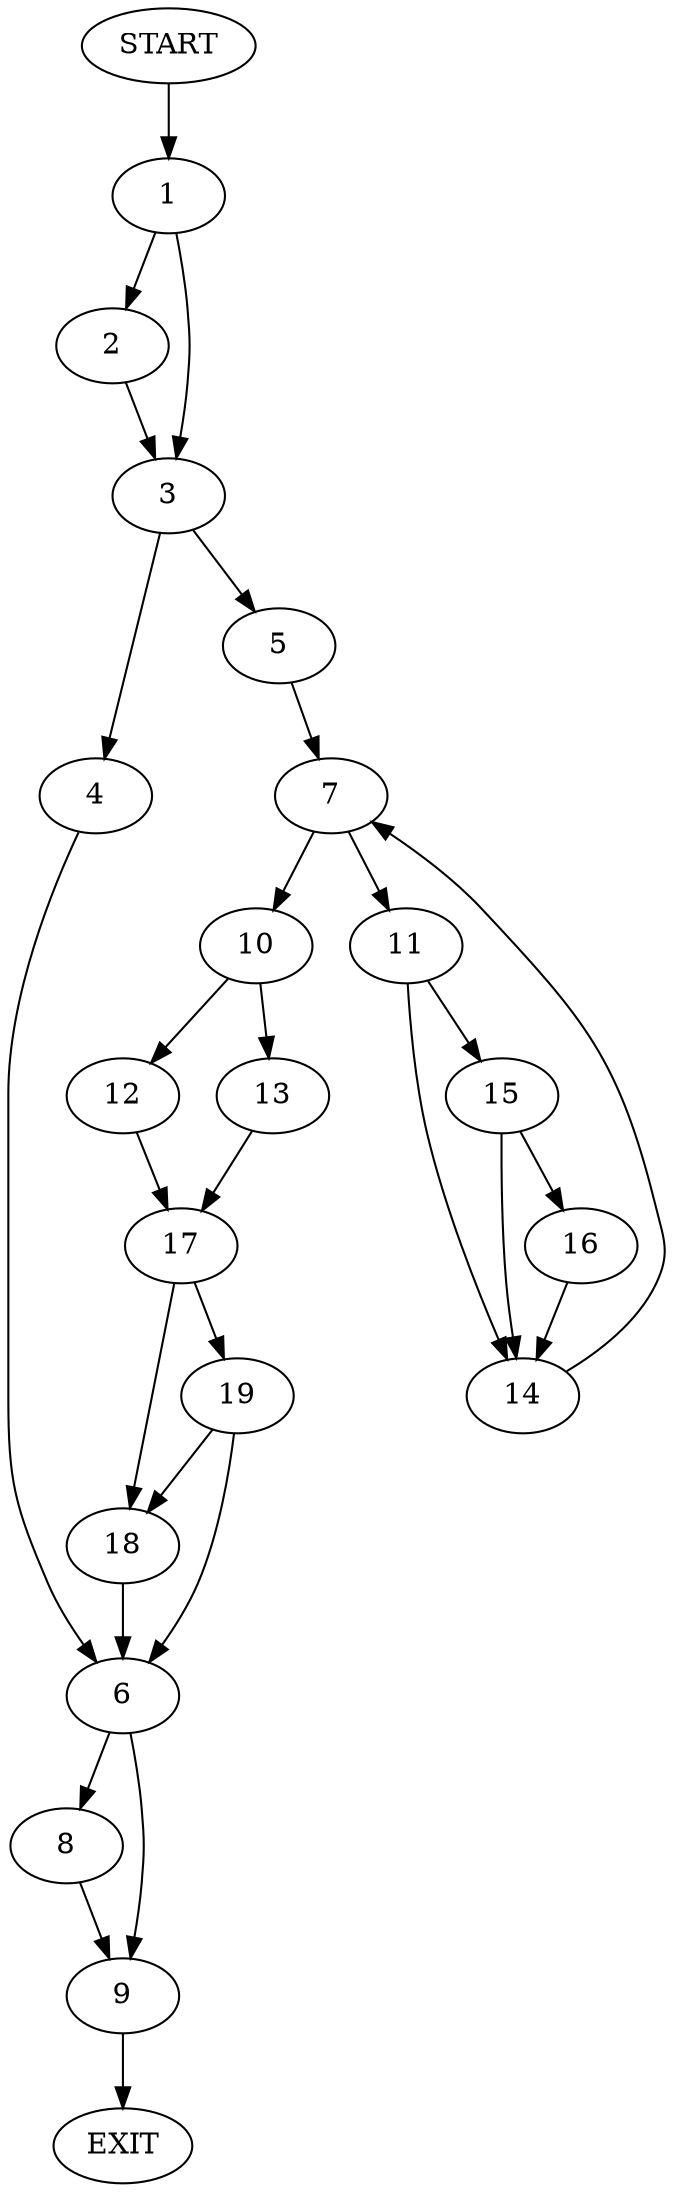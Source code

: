digraph {
0 [label="START"]
20 [label="EXIT"]
0 -> 1
1 -> 2
1 -> 3
3 -> 4
3 -> 5
2 -> 3
4 -> 6
5 -> 7
6 -> 8
6 -> 9
7 -> 10
7 -> 11
10 -> 12
10 -> 13
11 -> 14
11 -> 15
15 -> 16
15 -> 14
14 -> 7
16 -> 14
13 -> 17
12 -> 17
17 -> 18
17 -> 19
19 -> 6
19 -> 18
18 -> 6
8 -> 9
9 -> 20
}
